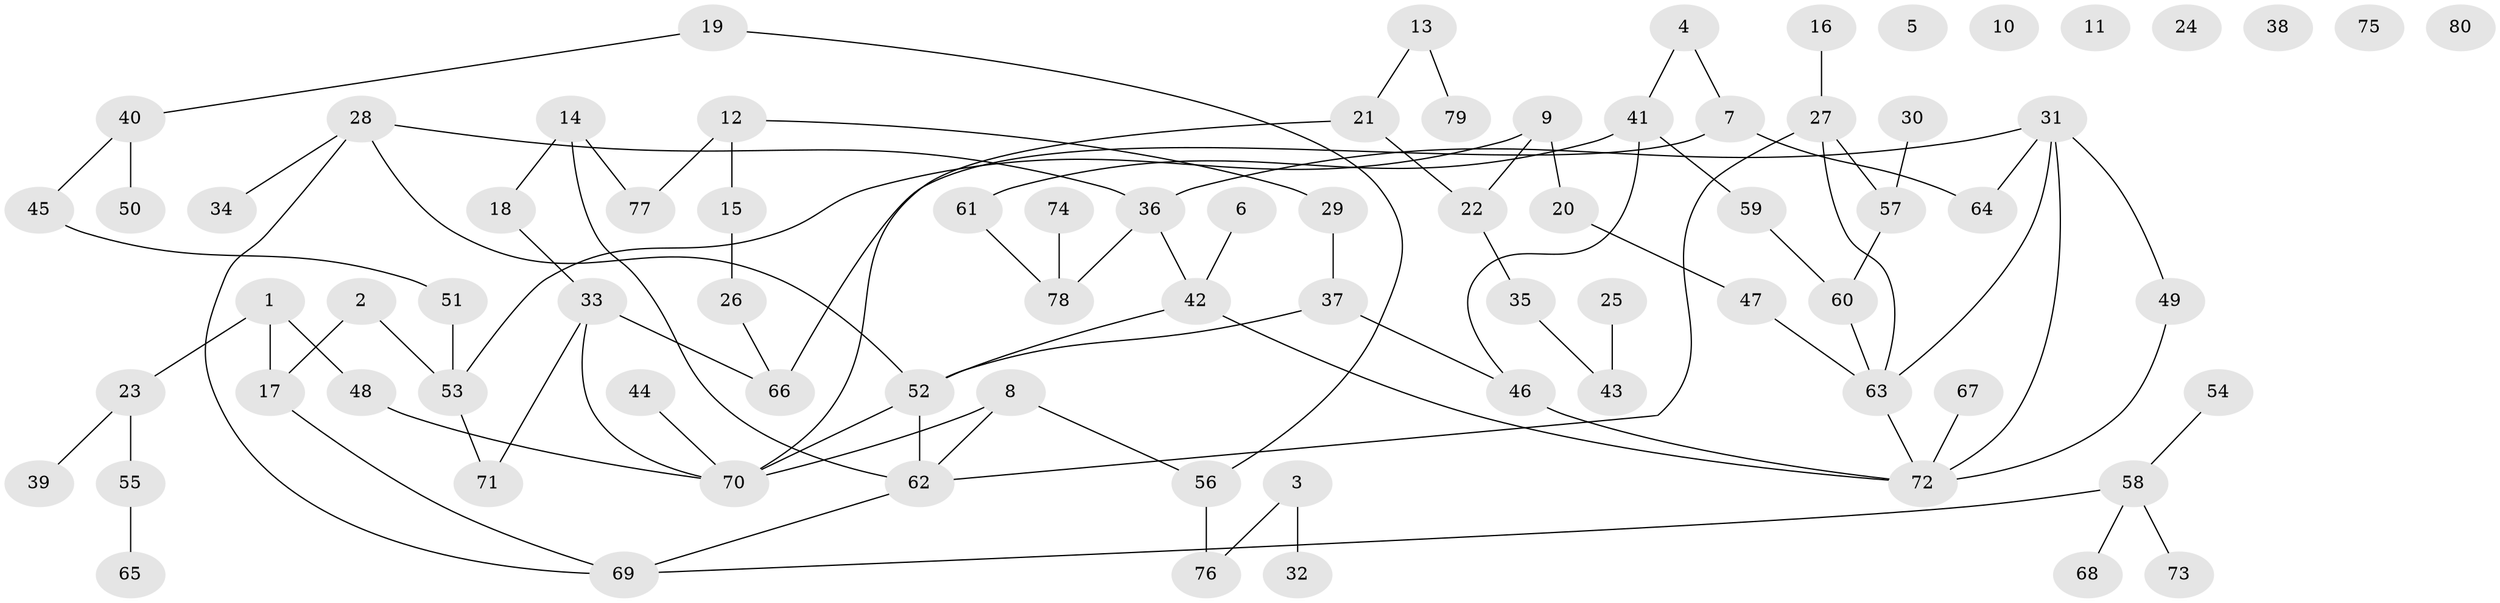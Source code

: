 // Generated by graph-tools (version 1.1) at 2025/40/03/09/25 04:40:46]
// undirected, 80 vertices, 93 edges
graph export_dot {
graph [start="1"]
  node [color=gray90,style=filled];
  1;
  2;
  3;
  4;
  5;
  6;
  7;
  8;
  9;
  10;
  11;
  12;
  13;
  14;
  15;
  16;
  17;
  18;
  19;
  20;
  21;
  22;
  23;
  24;
  25;
  26;
  27;
  28;
  29;
  30;
  31;
  32;
  33;
  34;
  35;
  36;
  37;
  38;
  39;
  40;
  41;
  42;
  43;
  44;
  45;
  46;
  47;
  48;
  49;
  50;
  51;
  52;
  53;
  54;
  55;
  56;
  57;
  58;
  59;
  60;
  61;
  62;
  63;
  64;
  65;
  66;
  67;
  68;
  69;
  70;
  71;
  72;
  73;
  74;
  75;
  76;
  77;
  78;
  79;
  80;
  1 -- 17;
  1 -- 23;
  1 -- 48;
  2 -- 17;
  2 -- 53;
  3 -- 32;
  3 -- 76;
  4 -- 7;
  4 -- 41;
  6 -- 42;
  7 -- 64;
  7 -- 66;
  8 -- 56;
  8 -- 62;
  8 -- 70;
  9 -- 20;
  9 -- 22;
  9 -- 53;
  12 -- 15;
  12 -- 29;
  12 -- 77;
  13 -- 21;
  13 -- 79;
  14 -- 18;
  14 -- 62;
  14 -- 77;
  15 -- 26;
  16 -- 27;
  17 -- 69;
  18 -- 33;
  19 -- 40;
  19 -- 56;
  20 -- 47;
  21 -- 22;
  21 -- 70;
  22 -- 35;
  23 -- 39;
  23 -- 55;
  25 -- 43;
  26 -- 66;
  27 -- 57;
  27 -- 62;
  27 -- 63;
  28 -- 34;
  28 -- 36;
  28 -- 52;
  28 -- 69;
  29 -- 37;
  30 -- 57;
  31 -- 36;
  31 -- 49;
  31 -- 63;
  31 -- 64;
  31 -- 72;
  33 -- 66;
  33 -- 70;
  33 -- 71;
  35 -- 43;
  36 -- 42;
  36 -- 78;
  37 -- 46;
  37 -- 52;
  40 -- 45;
  40 -- 50;
  41 -- 46;
  41 -- 59;
  41 -- 61;
  42 -- 52;
  42 -- 72;
  44 -- 70;
  45 -- 51;
  46 -- 72;
  47 -- 63;
  48 -- 70;
  49 -- 72;
  51 -- 53;
  52 -- 62;
  52 -- 70;
  53 -- 71;
  54 -- 58;
  55 -- 65;
  56 -- 76;
  57 -- 60;
  58 -- 68;
  58 -- 69;
  58 -- 73;
  59 -- 60;
  60 -- 63;
  61 -- 78;
  62 -- 69;
  63 -- 72;
  67 -- 72;
  74 -- 78;
}
